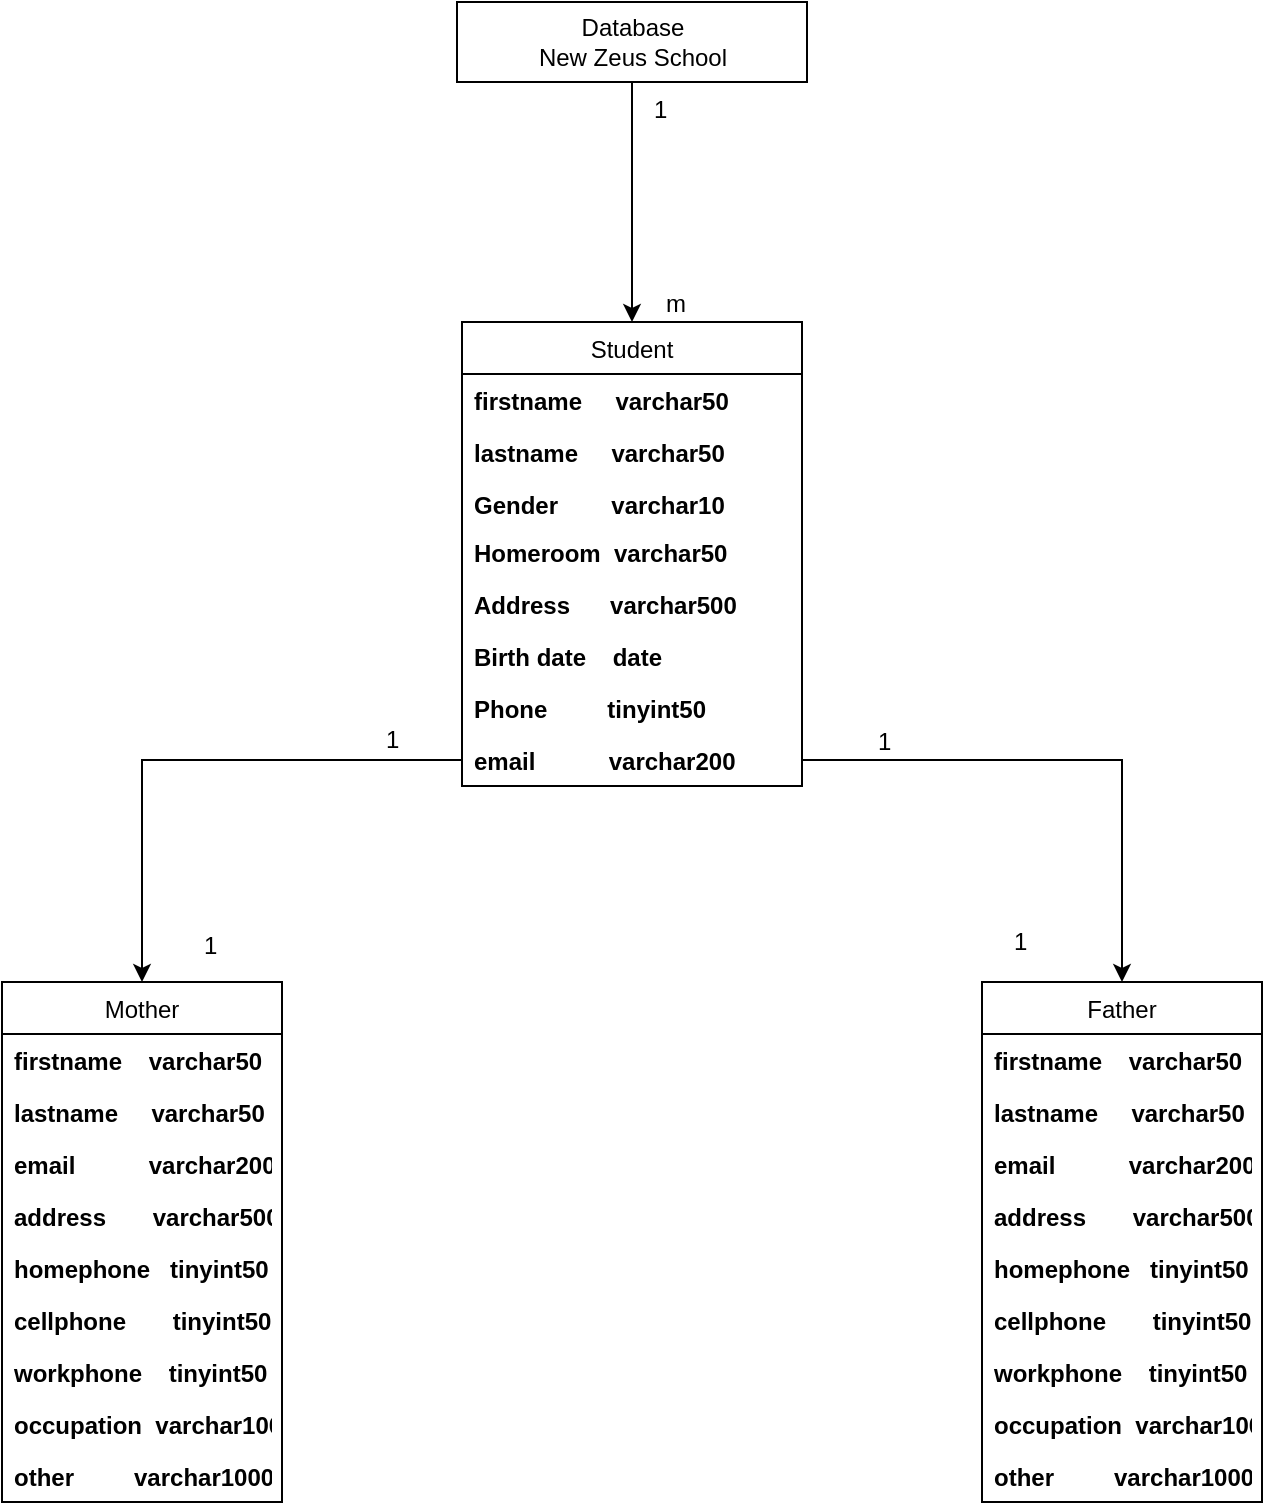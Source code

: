 <mxfile version="10.9.1" type="device"><diagram id="WcwPaJhCjW6a04b-r3aB" name="Page-1"><mxGraphModel dx="1394" dy="796" grid="1" gridSize="10" guides="1" tooltips="1" connect="1" arrows="1" fold="1" page="1" pageScale="1" pageWidth="850" pageHeight="1100" math="0" shadow="0"><root><mxCell id="0"/><mxCell id="1" parent="0"/><mxCell id="d47n87OtxiMahWzTH43S-53" style="edgeStyle=orthogonalEdgeStyle;rounded=0;orthogonalLoop=1;jettySize=auto;html=1;entryX=0.5;entryY=0;entryDx=0;entryDy=0;" edge="1" parent="1" source="d47n87OtxiMahWzTH43S-1" target="d47n87OtxiMahWzTH43S-5"><mxGeometry relative="1" as="geometry"/></mxCell><mxCell id="d47n87OtxiMahWzTH43S-1" value="Database&lt;br&gt;New Zeus School&lt;br&gt;" style="rounded=0;whiteSpace=wrap;html=1;" vertex="1" parent="1"><mxGeometry x="367.5" y="70" width="175" height="40" as="geometry"/></mxCell><mxCell id="d47n87OtxiMahWzTH43S-5" value="Student" style="swimlane;fontStyle=0;childLayout=stackLayout;horizontal=1;startSize=26;fillColor=none;horizontalStack=0;resizeParent=1;resizeParentMax=0;resizeLast=0;collapsible=1;marginBottom=0;rounded=0;swimlaneLine=1;" vertex="1" parent="1"><mxGeometry x="370" y="230" width="170" height="232" as="geometry"/></mxCell><mxCell id="d47n87OtxiMahWzTH43S-6" value="firstname     varchar50" style="text;strokeColor=none;fillColor=none;align=left;verticalAlign=top;spacingLeft=4;spacingRight=4;overflow=hidden;rotatable=0;points=[[0,0.5],[1,0.5]];portConstraint=eastwest;fontStyle=1" vertex="1" parent="d47n87OtxiMahWzTH43S-5"><mxGeometry y="26" width="170" height="26" as="geometry"/></mxCell><mxCell id="d47n87OtxiMahWzTH43S-7" value="lastname     varchar50" style="text;strokeColor=none;fillColor=none;align=left;verticalAlign=top;spacingLeft=4;spacingRight=4;overflow=hidden;rotatable=0;points=[[0,0.5],[1,0.5]];portConstraint=eastwest;fontStyle=1;" vertex="1" parent="d47n87OtxiMahWzTH43S-5"><mxGeometry y="52" width="170" height="26" as="geometry"/></mxCell><mxCell id="d47n87OtxiMahWzTH43S-8" value="Gender        varchar10" style="text;strokeColor=none;fillColor=none;align=left;verticalAlign=top;spacingLeft=4;spacingRight=4;overflow=hidden;rotatable=0;points=[[0,0.5],[1,0.5]];portConstraint=eastwest;fontStyle=1" vertex="1" parent="d47n87OtxiMahWzTH43S-5"><mxGeometry y="78" width="170" height="24" as="geometry"/></mxCell><mxCell id="d47n87OtxiMahWzTH43S-11" value="Homeroom  varchar50" style="text;strokeColor=none;fillColor=none;align=left;verticalAlign=top;spacingLeft=4;spacingRight=4;overflow=hidden;rotatable=0;points=[[0,0.5],[1,0.5]];portConstraint=eastwest;fontStyle=1" vertex="1" parent="d47n87OtxiMahWzTH43S-5"><mxGeometry y="102" width="170" height="26" as="geometry"/></mxCell><mxCell id="d47n87OtxiMahWzTH43S-12" value="Address      varchar500" style="text;strokeColor=none;fillColor=none;align=left;verticalAlign=top;spacingLeft=4;spacingRight=4;overflow=hidden;rotatable=0;points=[[0,0.5],[1,0.5]];portConstraint=eastwest;fontStyle=1" vertex="1" parent="d47n87OtxiMahWzTH43S-5"><mxGeometry y="128" width="170" height="26" as="geometry"/></mxCell><mxCell id="d47n87OtxiMahWzTH43S-13" value="Birth date    date" style="text;strokeColor=none;fillColor=none;align=left;verticalAlign=top;spacingLeft=4;spacingRight=4;overflow=hidden;rotatable=0;points=[[0,0.5],[1,0.5]];portConstraint=eastwest;fontStyle=1" vertex="1" parent="d47n87OtxiMahWzTH43S-5"><mxGeometry y="154" width="170" height="26" as="geometry"/></mxCell><mxCell id="d47n87OtxiMahWzTH43S-14" value="Phone         tinyint50" style="text;strokeColor=none;fillColor=none;align=left;verticalAlign=top;spacingLeft=4;spacingRight=4;overflow=hidden;rotatable=0;points=[[0,0.5],[1,0.5]];portConstraint=eastwest;fontStyle=1" vertex="1" parent="d47n87OtxiMahWzTH43S-5"><mxGeometry y="180" width="170" height="26" as="geometry"/></mxCell><mxCell id="d47n87OtxiMahWzTH43S-15" value="email           varchar200" style="text;strokeColor=none;fillColor=none;align=left;verticalAlign=top;spacingLeft=4;spacingRight=4;overflow=hidden;rotatable=0;points=[[0,0.5],[1,0.5]];portConstraint=eastwest;fontStyle=1" vertex="1" parent="d47n87OtxiMahWzTH43S-5"><mxGeometry y="206" width="170" height="26" as="geometry"/></mxCell><mxCell id="d47n87OtxiMahWzTH43S-29" value="Mother" style="swimlane;fontStyle=0;childLayout=stackLayout;horizontal=1;startSize=26;fillColor=none;horizontalStack=0;resizeParent=1;resizeParentMax=0;resizeLast=0;collapsible=1;marginBottom=0;rounded=0;align=center;html=0;" vertex="1" parent="1"><mxGeometry x="140" y="560" width="140" height="260" as="geometry"/></mxCell><mxCell id="d47n87OtxiMahWzTH43S-30" value="firstname    varchar50" style="text;strokeColor=none;fillColor=none;align=left;verticalAlign=top;spacingLeft=4;spacingRight=4;overflow=hidden;rotatable=0;points=[[0,0.5],[1,0.5]];portConstraint=eastwest;fontStyle=1" vertex="1" parent="d47n87OtxiMahWzTH43S-29"><mxGeometry y="26" width="140" height="26" as="geometry"/></mxCell><mxCell id="d47n87OtxiMahWzTH43S-31" value="lastname     varchar50" style="text;strokeColor=none;fillColor=none;align=left;verticalAlign=top;spacingLeft=4;spacingRight=4;overflow=hidden;rotatable=0;points=[[0,0.5],[1,0.5]];portConstraint=eastwest;fontStyle=1" vertex="1" parent="d47n87OtxiMahWzTH43S-29"><mxGeometry y="52" width="140" height="26" as="geometry"/></mxCell><mxCell id="d47n87OtxiMahWzTH43S-32" value="email           varchar200" style="text;strokeColor=none;fillColor=none;align=left;verticalAlign=top;spacingLeft=4;spacingRight=4;overflow=hidden;rotatable=0;points=[[0,0.5],[1,0.5]];portConstraint=eastwest;fontStyle=1" vertex="1" parent="d47n87OtxiMahWzTH43S-29"><mxGeometry y="78" width="140" height="26" as="geometry"/></mxCell><mxCell id="d47n87OtxiMahWzTH43S-37" value="address       varchar500" style="text;strokeColor=none;fillColor=none;align=left;verticalAlign=top;spacingLeft=4;spacingRight=4;overflow=hidden;rotatable=0;points=[[0,0.5],[1,0.5]];portConstraint=eastwest;fontStyle=1" vertex="1" parent="d47n87OtxiMahWzTH43S-29"><mxGeometry y="104" width="140" height="26" as="geometry"/></mxCell><mxCell id="d47n87OtxiMahWzTH43S-38" value="homephone   tinyint50" style="text;strokeColor=none;fillColor=none;align=left;verticalAlign=top;spacingLeft=4;spacingRight=4;overflow=hidden;rotatable=0;points=[[0,0.5],[1,0.5]];portConstraint=eastwest;fontStyle=1" vertex="1" parent="d47n87OtxiMahWzTH43S-29"><mxGeometry y="130" width="140" height="26" as="geometry"/></mxCell><mxCell id="d47n87OtxiMahWzTH43S-39" value="cellphone       tinyint50" style="text;strokeColor=none;fillColor=none;align=left;verticalAlign=top;spacingLeft=4;spacingRight=4;overflow=hidden;rotatable=0;points=[[0,0.5],[1,0.5]];portConstraint=eastwest;fontStyle=1" vertex="1" parent="d47n87OtxiMahWzTH43S-29"><mxGeometry y="156" width="140" height="26" as="geometry"/></mxCell><mxCell id="d47n87OtxiMahWzTH43S-40" value="workphone    tinyint50" style="text;strokeColor=none;fillColor=none;align=left;verticalAlign=top;spacingLeft=4;spacingRight=4;overflow=hidden;rotatable=0;points=[[0,0.5],[1,0.5]];portConstraint=eastwest;fontStyle=1" vertex="1" parent="d47n87OtxiMahWzTH43S-29"><mxGeometry y="182" width="140" height="26" as="geometry"/></mxCell><mxCell id="d47n87OtxiMahWzTH43S-41" value="occupation  varchar100" style="text;strokeColor=none;fillColor=none;align=left;verticalAlign=top;spacingLeft=4;spacingRight=4;overflow=hidden;rotatable=0;points=[[0,0.5],[1,0.5]];portConstraint=eastwest;fontStyle=1" vertex="1" parent="d47n87OtxiMahWzTH43S-29"><mxGeometry y="208" width="140" height="26" as="geometry"/></mxCell><mxCell id="d47n87OtxiMahWzTH43S-42" value="other         varchar1000" style="text;strokeColor=none;fillColor=none;align=left;verticalAlign=top;spacingLeft=4;spacingRight=4;overflow=hidden;rotatable=0;points=[[0,0.5],[1,0.5]];portConstraint=eastwest;fontStyle=1" vertex="1" parent="d47n87OtxiMahWzTH43S-29"><mxGeometry y="234" width="140" height="26" as="geometry"/></mxCell><mxCell id="d47n87OtxiMahWzTH43S-43" value="Father" style="swimlane;fontStyle=0;childLayout=stackLayout;horizontal=1;startSize=26;fillColor=none;horizontalStack=0;resizeParent=1;resizeParentMax=0;resizeLast=0;collapsible=1;marginBottom=0;rounded=0;align=center;html=0;" vertex="1" parent="1"><mxGeometry x="630" y="560" width="140" height="260" as="geometry"/></mxCell><mxCell id="d47n87OtxiMahWzTH43S-44" value="firstname    varchar50" style="text;strokeColor=none;fillColor=none;align=left;verticalAlign=top;spacingLeft=4;spacingRight=4;overflow=hidden;rotatable=0;points=[[0,0.5],[1,0.5]];portConstraint=eastwest;fontStyle=1" vertex="1" parent="d47n87OtxiMahWzTH43S-43"><mxGeometry y="26" width="140" height="26" as="geometry"/></mxCell><mxCell id="d47n87OtxiMahWzTH43S-45" value="lastname     varchar50" style="text;strokeColor=none;fillColor=none;align=left;verticalAlign=top;spacingLeft=4;spacingRight=4;overflow=hidden;rotatable=0;points=[[0,0.5],[1,0.5]];portConstraint=eastwest;fontStyle=1" vertex="1" parent="d47n87OtxiMahWzTH43S-43"><mxGeometry y="52" width="140" height="26" as="geometry"/></mxCell><mxCell id="d47n87OtxiMahWzTH43S-46" value="email           varchar200" style="text;strokeColor=none;fillColor=none;align=left;verticalAlign=top;spacingLeft=4;spacingRight=4;overflow=hidden;rotatable=0;points=[[0,0.5],[1,0.5]];portConstraint=eastwest;fontStyle=1" vertex="1" parent="d47n87OtxiMahWzTH43S-43"><mxGeometry y="78" width="140" height="26" as="geometry"/></mxCell><mxCell id="d47n87OtxiMahWzTH43S-47" value="address       varchar500" style="text;strokeColor=none;fillColor=none;align=left;verticalAlign=top;spacingLeft=4;spacingRight=4;overflow=hidden;rotatable=0;points=[[0,0.5],[1,0.5]];portConstraint=eastwest;fontStyle=1" vertex="1" parent="d47n87OtxiMahWzTH43S-43"><mxGeometry y="104" width="140" height="26" as="geometry"/></mxCell><mxCell id="d47n87OtxiMahWzTH43S-48" value="homephone   tinyint50" style="text;strokeColor=none;fillColor=none;align=left;verticalAlign=top;spacingLeft=4;spacingRight=4;overflow=hidden;rotatable=0;points=[[0,0.5],[1,0.5]];portConstraint=eastwest;fontStyle=1" vertex="1" parent="d47n87OtxiMahWzTH43S-43"><mxGeometry y="130" width="140" height="26" as="geometry"/></mxCell><mxCell id="d47n87OtxiMahWzTH43S-49" value="cellphone       tinyint50" style="text;strokeColor=none;fillColor=none;align=left;verticalAlign=top;spacingLeft=4;spacingRight=4;overflow=hidden;rotatable=0;points=[[0,0.5],[1,0.5]];portConstraint=eastwest;fontStyle=1" vertex="1" parent="d47n87OtxiMahWzTH43S-43"><mxGeometry y="156" width="140" height="26" as="geometry"/></mxCell><mxCell id="d47n87OtxiMahWzTH43S-50" value="workphone    tinyint50" style="text;strokeColor=none;fillColor=none;align=left;verticalAlign=top;spacingLeft=4;spacingRight=4;overflow=hidden;rotatable=0;points=[[0,0.5],[1,0.5]];portConstraint=eastwest;fontStyle=1" vertex="1" parent="d47n87OtxiMahWzTH43S-43"><mxGeometry y="182" width="140" height="26" as="geometry"/></mxCell><mxCell id="d47n87OtxiMahWzTH43S-51" value="occupation  varchar100" style="text;strokeColor=none;fillColor=none;align=left;verticalAlign=top;spacingLeft=4;spacingRight=4;overflow=hidden;rotatable=0;points=[[0,0.5],[1,0.5]];portConstraint=eastwest;fontStyle=1" vertex="1" parent="d47n87OtxiMahWzTH43S-43"><mxGeometry y="208" width="140" height="26" as="geometry"/></mxCell><mxCell id="d47n87OtxiMahWzTH43S-52" value="other         varchar1000" style="text;strokeColor=none;fillColor=none;align=left;verticalAlign=top;spacingLeft=4;spacingRight=4;overflow=hidden;rotatable=0;points=[[0,0.5],[1,0.5]];portConstraint=eastwest;fontStyle=1" vertex="1" parent="d47n87OtxiMahWzTH43S-43"><mxGeometry y="234" width="140" height="26" as="geometry"/></mxCell><mxCell id="d47n87OtxiMahWzTH43S-54" style="edgeStyle=orthogonalEdgeStyle;rounded=0;orthogonalLoop=1;jettySize=auto;html=1;entryX=0.5;entryY=0;entryDx=0;entryDy=0;" edge="1" parent="1" source="d47n87OtxiMahWzTH43S-15" target="d47n87OtxiMahWzTH43S-29"><mxGeometry relative="1" as="geometry"/></mxCell><mxCell id="d47n87OtxiMahWzTH43S-55" style="edgeStyle=orthogonalEdgeStyle;rounded=0;orthogonalLoop=1;jettySize=auto;html=1;" edge="1" parent="1" source="d47n87OtxiMahWzTH43S-15" target="d47n87OtxiMahWzTH43S-43"><mxGeometry relative="1" as="geometry"/></mxCell><mxCell id="d47n87OtxiMahWzTH43S-56" value="1" style="text;html=1;resizable=0;points=[];autosize=1;align=left;verticalAlign=top;spacingTop=-4;" vertex="1" parent="1"><mxGeometry x="464" y="114" width="20" height="20" as="geometry"/></mxCell><mxCell id="d47n87OtxiMahWzTH43S-58" value="m" style="text;html=1;resizable=0;points=[];autosize=1;align=left;verticalAlign=top;spacingTop=-4;" vertex="1" parent="1"><mxGeometry x="470" y="211" width="30" height="20" as="geometry"/></mxCell><mxCell id="d47n87OtxiMahWzTH43S-61" value="1" style="text;html=1;resizable=0;points=[];autosize=1;align=left;verticalAlign=top;spacingTop=-4;" vertex="1" parent="1"><mxGeometry x="330" y="429" width="20" height="20" as="geometry"/></mxCell><mxCell id="d47n87OtxiMahWzTH43S-63" value="1" style="text;html=1;resizable=0;points=[];autosize=1;align=left;verticalAlign=top;spacingTop=-4;" vertex="1" parent="1"><mxGeometry x="576" y="430" width="20" height="20" as="geometry"/></mxCell><mxCell id="d47n87OtxiMahWzTH43S-65" value="1" style="text;html=1;resizable=0;points=[];autosize=1;align=left;verticalAlign=top;spacingTop=-4;" vertex="1" parent="1"><mxGeometry x="239" y="532" width="20" height="20" as="geometry"/></mxCell><mxCell id="d47n87OtxiMahWzTH43S-66" value="1" style="text;html=1;resizable=0;points=[];autosize=1;align=left;verticalAlign=top;spacingTop=-4;" vertex="1" parent="1"><mxGeometry x="644" y="530" width="20" height="20" as="geometry"/></mxCell></root></mxGraphModel></diagram></mxfile>